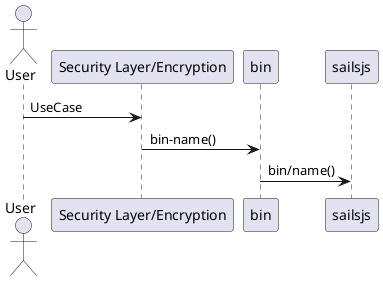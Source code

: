 @startuml
actor User

User -> "Security Layer/Encryption": UseCase
"Security Layer/Encryption" -> bin: bin-name()
bin -> sailsjs: bin/name()

@enduml
